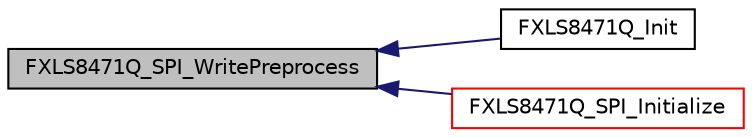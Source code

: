 digraph "FXLS8471Q_SPI_WritePreprocess"
{
  edge [fontname="Helvetica",fontsize="10",labelfontname="Helvetica",labelfontsize="10"];
  node [fontname="Helvetica",fontsize="10",shape=record];
  rankdir="LR";
  Node33 [label="FXLS8471Q_SPI_WritePreprocess",height=0.2,width=0.4,color="black", fillcolor="grey75", style="filled", fontcolor="black"];
  Node33 -> Node34 [dir="back",color="midnightblue",fontsize="10",style="solid",fontname="Helvetica"];
  Node34 [label="FXLS8471Q_Init",height=0.2,width=0.4,color="black", fillcolor="white", style="filled",URL="$drivers_8h.html#a7c8424e014e2bdbb1dd61fcb4731857b"];
  Node33 -> Node35 [dir="back",color="midnightblue",fontsize="10",style="solid",fontname="Helvetica"];
  Node35 [label="FXLS8471Q_SPI_Initialize",height=0.2,width=0.4,color="red", fillcolor="white", style="filled",URL="$fxls8471q__drv_8h.html#abaaef883aa8d1d70ac1e5d9b4efb5e26",tooltip="The interface function to initialize the sensor for I2C. "];
}
